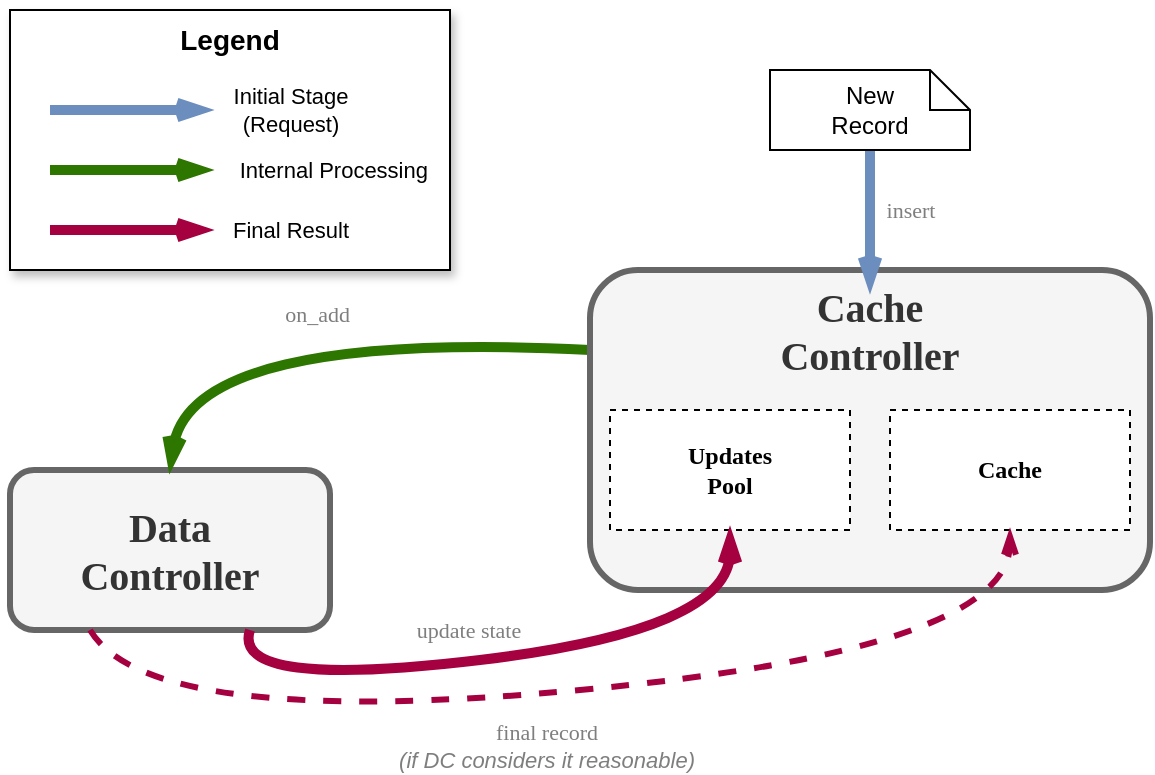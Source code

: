 <mxfile>
    <diagram id="yfqDDLyRFYrbodU41Cd1" name="Page-1">
        <mxGraphModel dx="1102" dy="1057" grid="1" gridSize="10" guides="1" tooltips="1" connect="1" arrows="1" fold="1" page="1" pageScale="1" pageWidth="850" pageHeight="1100" math="0" shadow="0">
            <root>
                <mxCell id="0"/>
                <mxCell id="1" parent="0"/>
                <mxCell id="5" value="Data&lt;br&gt;Controller" style="rounded=1;whiteSpace=wrap;html=1;strokeWidth=3;fontFamily=American TypeWriter;fontStyle=1;fontSize=20;fillColor=#f5f5f5;fontColor=#333333;strokeColor=#666666;" parent="1" vertex="1">
                    <mxGeometry x="130" y="260" width="160" height="80" as="geometry"/>
                </mxCell>
                <mxCell id="17" value="" style="curved=1;endArrow=openThin;html=1;exitX=0;exitY=0.25;exitDx=0;exitDy=0;entryX=0.5;entryY=0;entryDx=0;entryDy=0;strokeWidth=5;fillColor=#60a917;strokeColor=#2D7600;verticalAlign=middle;align=left;endFill=0;" parent="1" source="2" target="5" edge="1">
                    <mxGeometry width="50" height="50" relative="1" as="geometry">
                        <mxPoint x="255" y="540" as="sourcePoint"/>
                        <mxPoint x="120" y="149" as="targetPoint"/>
                        <Array as="points">
                            <mxPoint x="220" y="190"/>
                        </Array>
                    </mxGeometry>
                </mxCell>
                <mxCell id="18" value="on_add" style="edgeLabel;html=1;align=right;verticalAlign=middle;resizable=0;points=[];fontFamily=American TypeWriter;fontSize=11;fontColor=default;labelBackgroundColor=default;fillColor=none;gradientColor=none;labelPosition=left;verticalLabelPosition=bottom;spacingRight=10;textOpacity=50;" parent="17" vertex="1" connectable="0">
                    <mxGeometry x="0.16" y="8" relative="1" as="geometry">
                        <mxPoint x="48" y="-18" as="offset"/>
                    </mxGeometry>
                </mxCell>
                <mxCell id="19" value="" style="group" parent="1" vertex="1" connectable="0">
                    <mxGeometry x="420" y="160" width="280" height="160" as="geometry"/>
                </mxCell>
                <mxCell id="2" value="&lt;div&gt;Cache&lt;br&gt;Controller&lt;/div&gt;" style="rounded=1;whiteSpace=wrap;html=1;fillColor=#f5f5f5;fontColor=#333333;strokeColor=#666666;fontFamily=American TypeWriter;labelPosition=center;verticalLabelPosition=middle;align=center;verticalAlign=top;fontSize=20;fontStyle=1;strokeWidth=3;" parent="19" vertex="1">
                    <mxGeometry width="280" height="160" as="geometry"/>
                </mxCell>
                <mxCell id="3" value="Updates&lt;br&gt;Pool" style="rounded=0;whiteSpace=wrap;html=1;fontFamily=American TypeWriter;fontStyle=1;dashed=1;" parent="19" vertex="1">
                    <mxGeometry x="10" y="70" width="120" height="60" as="geometry"/>
                </mxCell>
                <mxCell id="4" value="Cache" style="rounded=0;whiteSpace=wrap;html=1;fontFamily=American TypeWriter;fontStyle=1;dashed=1;" parent="19" vertex="1">
                    <mxGeometry x="150" y="70" width="120" height="60" as="geometry"/>
                </mxCell>
                <mxCell id="11" value="" style="curved=1;endArrow=openThin;html=1;strokeWidth=5;fillColor=#dae8fc;strokeColor=#6c8ebf;exitX=0.5;exitY=1;exitDx=0;exitDy=0;endFill=0;exitPerimeter=0;entryX=0.5;entryY=0.063;entryDx=0;entryDy=0;entryPerimeter=0;" parent="1" source="43" target="2" edge="1">
                    <mxGeometry width="50" height="50" relative="1" as="geometry">
                        <mxPoint x="500" y="200" as="sourcePoint"/>
                        <mxPoint x="560" y="190" as="targetPoint"/>
                        <Array as="points"/>
                    </mxGeometry>
                </mxCell>
                <mxCell id="48" value="&lt;font face=&quot;American TypeWriter&quot;&gt;insert&lt;/font&gt;" style="edgeLabel;html=1;align=center;verticalAlign=middle;resizable=0;points=[];labelBackgroundColor=default;textOpacity=50;" vertex="1" connectable="0" parent="11">
                    <mxGeometry x="0.256" y="-1" relative="1" as="geometry">
                        <mxPoint x="21" y="-14" as="offset"/>
                    </mxGeometry>
                </mxCell>
                <mxCell id="25" value="" style="curved=1;endArrow=openThin;html=1;fontFamily=Helvetica;fontSize=11;fontColor=default;labelBackgroundColor=default;resizable=0;exitX=0.75;exitY=1;exitDx=0;exitDy=0;rounded=1;strokeColor=#A50040;strokeWidth=5;align=left;verticalAlign=middle;endFill=0;fillColor=#d80073;entryX=0.5;entryY=1;entryDx=0;entryDy=0;" parent="1" source="5" target="3" edge="1">
                    <mxGeometry width="50" height="50" relative="1" as="geometry">
                        <mxPoint x="400" y="570" as="sourcePoint"/>
                        <mxPoint x="450" y="520" as="targetPoint"/>
                        <Array as="points">
                            <mxPoint x="240" y="370"/>
                            <mxPoint x="490" y="340"/>
                        </Array>
                    </mxGeometry>
                </mxCell>
                <mxCell id="26" value="update state" style="edgeLabel;html=1;align=center;verticalAlign=middle;resizable=0;points=[];fontFamily=American TypeWriter;fontSize=11;fontColor=default;labelBackgroundColor=default;fillColor=none;gradientColor=none;spacingRight=0;textOpacity=50;" parent="25" vertex="1" connectable="0">
                    <mxGeometry x="-0.159" y="5" relative="1" as="geometry">
                        <mxPoint x="12" y="-12" as="offset"/>
                    </mxGeometry>
                </mxCell>
                <mxCell id="27" value="" style="curved=1;endArrow=openThin;html=1;fontFamily=Helvetica;fontSize=11;fontColor=default;labelBackgroundColor=default;resizable=0;exitX=0.25;exitY=1;exitDx=0;exitDy=0;rounded=1;strokeColor=#A50040;strokeWidth=3;align=left;verticalAlign=middle;endFill=0;fillColor=#d80073;dashed=1;entryX=0.5;entryY=1;entryDx=0;entryDy=0;" parent="1" source="5" target="4" edge="1">
                    <mxGeometry width="50" height="50" relative="1" as="geometry">
                        <mxPoint x="260" y="370" as="sourcePoint"/>
                        <mxPoint x="340" y="200" as="targetPoint"/>
                        <Array as="points">
                            <mxPoint x="200" y="390"/>
                            <mxPoint x="630" y="350"/>
                        </Array>
                    </mxGeometry>
                </mxCell>
                <mxCell id="28" value="final record&lt;br&gt;&lt;font face=&quot;Helvetica&quot;&gt;&lt;i&gt;(if DC considers it reasonable)&lt;/i&gt;&lt;/font&gt;" style="edgeLabel;html=1;align=center;verticalAlign=middle;resizable=0;points=[];fontFamily=American TypeWriter;fontSize=11;fontColor=default;labelBackgroundColor=default;fillColor=none;gradientColor=none;spacingRight=0;textOpacity=50;" parent="27" vertex="1" connectable="0">
                    <mxGeometry x="-0.159" y="5" relative="1" as="geometry">
                        <mxPoint x="26" y="29" as="offset"/>
                    </mxGeometry>
                </mxCell>
                <mxCell id="40" value="" style="group;fillColor=default;strokeWidth=1;perimeterSpacing=0;glass=0;strokeColor=default;shadow=1;" parent="1" vertex="1" connectable="0">
                    <mxGeometry x="130" y="30" width="220" height="130" as="geometry"/>
                </mxCell>
                <mxCell id="29" value="" style="curved=1;endArrow=openThin;html=1;fontFamily=Helvetica;fontSize=11;fontColor=default;labelBackgroundColor=default;resizable=0;rounded=1;strokeColor=#6c8ebf;strokeWidth=5;align=center;verticalAlign=middle;endFill=0;fillColor=#dae8fc;" parent="40" edge="1">
                    <mxGeometry width="50" height="50" relative="1" as="geometry">
                        <mxPoint x="20" y="50" as="sourcePoint"/>
                        <mxPoint x="100" y="50" as="targetPoint"/>
                        <Array as="points"/>
                    </mxGeometry>
                </mxCell>
                <mxCell id="30" value="Initial Stage&lt;div&gt;&lt;span style=&quot;background-color: transparent;&quot;&gt;(Request)&lt;/span&gt;&lt;/div&gt;" style="edgeLabel;html=1;align=center;verticalAlign=middle;resizable=0;points=[];fontFamily=Helvetica;fontSize=11;fontColor=default;labelBackgroundColor=none;fillColor=none;gradientColor=none;" parent="29" vertex="1" connectable="0">
                    <mxGeometry x="-0.425" relative="1" as="geometry">
                        <mxPoint x="97" as="offset"/>
                    </mxGeometry>
                </mxCell>
                <mxCell id="31" value="" style="curved=1;endArrow=openThin;html=1;strokeWidth=5;fillColor=#60a917;strokeColor=#2D7600;verticalAlign=middle;align=left;endFill=0;" parent="40" edge="1">
                    <mxGeometry width="50" height="50" relative="1" as="geometry">
                        <mxPoint x="20" y="80" as="sourcePoint"/>
                        <mxPoint x="100" y="80" as="targetPoint"/>
                        <Array as="points"/>
                    </mxGeometry>
                </mxCell>
                <mxCell id="32" value="&lt;font&gt;Internal Processing&lt;/font&gt;" style="edgeLabel;html=1;align=right;verticalAlign=middle;resizable=0;points=[];fontFamily=Helvetica;fontSize=11;fontColor=default;labelBackgroundColor=none;fillColor=none;gradientColor=none;labelPosition=left;verticalLabelPosition=bottom;spacingRight=0;" parent="31" vertex="1" connectable="0">
                    <mxGeometry x="0.16" y="8" relative="1" as="geometry">
                        <mxPoint x="143" y="8" as="offset"/>
                    </mxGeometry>
                </mxCell>
                <mxCell id="33" value="" style="curved=1;endArrow=openThin;html=1;fontFamily=Helvetica;fontSize=11;fontColor=default;labelBackgroundColor=default;resizable=0;rounded=1;strokeColor=#A50040;strokeWidth=5;align=left;verticalAlign=middle;endFill=0;fillColor=#d80073;" parent="40" edge="1">
                    <mxGeometry width="50" height="50" relative="1" as="geometry">
                        <mxPoint x="20" y="110" as="sourcePoint"/>
                        <mxPoint x="100" y="110" as="targetPoint"/>
                        <Array as="points"/>
                    </mxGeometry>
                </mxCell>
                <mxCell id="34" value="&lt;font&gt;Final Result&lt;/font&gt;" style="edgeLabel;html=1;align=center;verticalAlign=middle;resizable=0;points=[];fontFamily=Helvetica;fontSize=11;fontColor=default;labelBackgroundColor=none;fillColor=none;gradientColor=none;spacingRight=0;" parent="33" vertex="1" connectable="0">
                    <mxGeometry x="-0.159" y="5" relative="1" as="geometry">
                        <mxPoint x="86" y="5" as="offset"/>
                    </mxGeometry>
                </mxCell>
                <mxCell id="39" value="Legend" style="rounded=0;whiteSpace=wrap;html=1;align=center;verticalAlign=top;fontFamily=Helvetica;fontSize=14;fontColor=default;labelBackgroundColor=none;resizable=1;fillColor=none;gradientColor=none;movable=1;rotatable=1;deletable=1;editable=1;locked=0;connectable=1;fontStyle=1;strokeColor=none;shadow=0;" parent="40" vertex="1">
                    <mxGeometry width="220" height="130" as="geometry"/>
                </mxCell>
                <mxCell id="43" value="New&lt;div&gt;Record&lt;/div&gt;" style="shape=note;size=20;whiteSpace=wrap;html=1;" vertex="1" parent="1">
                    <mxGeometry x="510" y="60" width="100" height="40" as="geometry"/>
                </mxCell>
            </root>
        </mxGraphModel>
    </diagram>
</mxfile>